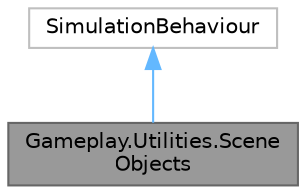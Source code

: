digraph "Gameplay.Utilities.SceneObjects"
{
 // LATEX_PDF_SIZE
  bgcolor="transparent";
  edge [fontname=Helvetica,fontsize=10,labelfontname=Helvetica,labelfontsize=10];
  node [fontname=Helvetica,fontsize=10,shape=box,height=0.2,width=0.4];
  Node1 [id="Node000001",label="Gameplay.Utilities.Scene\lObjects",height=0.2,width=0.4,color="gray40", fillcolor="grey60", style="filled", fontcolor="black",tooltip="Singleton on Runner used to obtain scene object references using lazy getters."];
  Node2 -> Node1 [id="edge1_Node000001_Node000002",dir="back",color="steelblue1",style="solid",tooltip=" "];
  Node2 [id="Node000002",label="SimulationBehaviour",height=0.2,width=0.4,color="grey75", fillcolor="white", style="filled",tooltip=" "];
}
